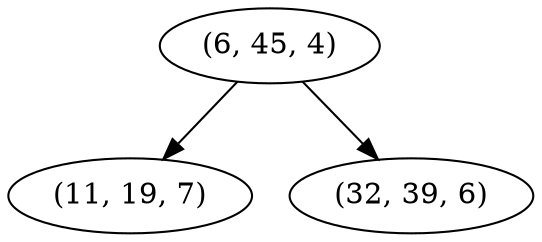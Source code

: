 digraph tree {
    "(6, 45, 4)";
    "(11, 19, 7)";
    "(32, 39, 6)";
    "(6, 45, 4)" -> "(11, 19, 7)";
    "(6, 45, 4)" -> "(32, 39, 6)";
}
